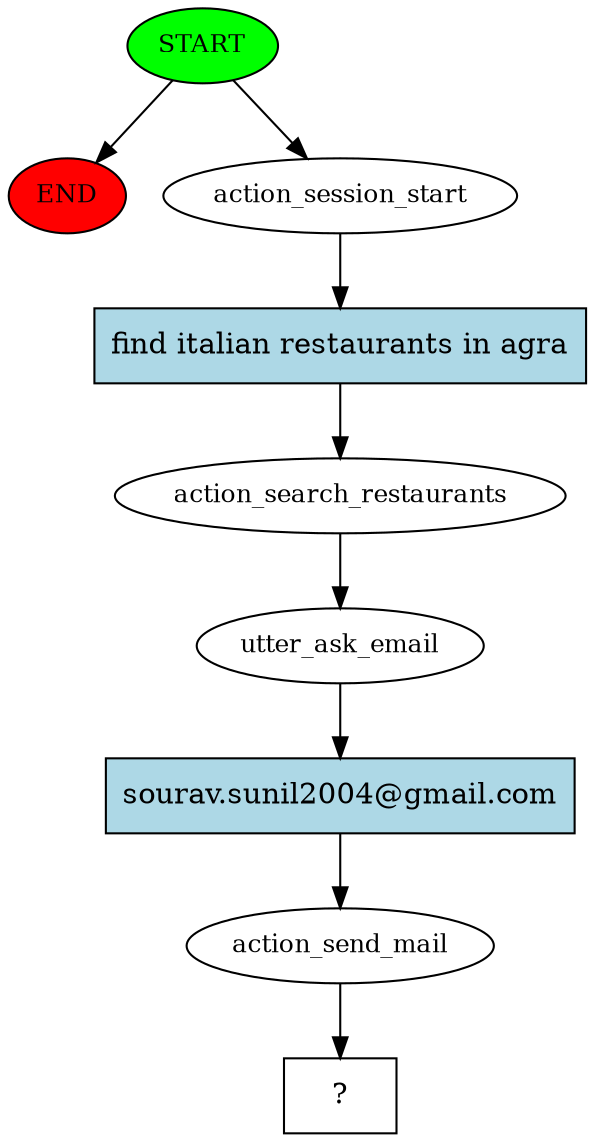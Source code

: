 digraph  {
0 [class="start active", fillcolor=green, fontsize=12, label=START, style=filled];
"-1" [class=end, fillcolor=red, fontsize=12, label=END, style=filled];
1 [class=active, fontsize=12, label=action_session_start];
2 [class=active, fontsize=12, label=action_search_restaurants];
3 [class=active, fontsize=12, label=utter_ask_email];
4 [class=active, fontsize=12, label=action_send_mail];
5 [class="intent dashed active", label="  ?  ", shape=rect];
6 [class="intent active", fillcolor=lightblue, label="find italian restaurants in agra", shape=rect, style=filled];
7 [class="intent active", fillcolor=lightblue, label="sourav.sunil2004@gmail.com", shape=rect, style=filled];
0 -> "-1"  [class="", key=NONE, label=""];
0 -> 1  [class=active, key=NONE, label=""];
1 -> 6  [class=active, key=0];
2 -> 3  [class=active, key=NONE, label=""];
3 -> 7  [class=active, key=0];
4 -> 5  [class=active, key=NONE, label=""];
6 -> 2  [class=active, key=0];
7 -> 4  [class=active, key=0];
}
